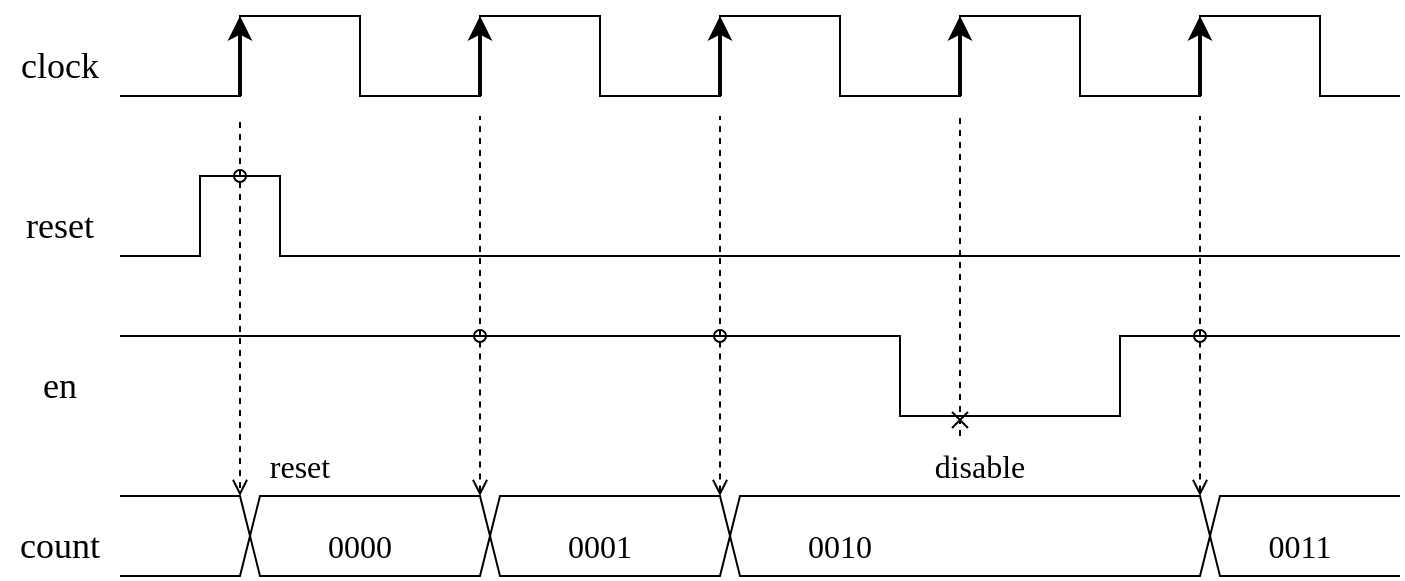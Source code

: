<mxfile>
    <diagram id="B2GDXSw8DrR2z64UXhjZ" name="ページ1">
        <mxGraphModel dx="1715" dy="538" grid="1" gridSize="10" guides="1" tooltips="1" connect="1" arrows="1" fold="1" page="1" pageScale="1" pageWidth="827" pageHeight="1169" math="0" shadow="0">
            <root>
                <mxCell id="0"/>
                <mxCell id="1" parent="0"/>
                <mxCell id="2" value="" style="endArrow=none;html=1;rounded=0;curved=0;" edge="1" parent="1">
                    <mxGeometry width="50" height="50" relative="1" as="geometry">
                        <mxPoint x="40" y="160" as="sourcePoint"/>
                        <mxPoint x="680" y="160" as="targetPoint"/>
                        <Array as="points">
                            <mxPoint x="100" y="160"/>
                            <mxPoint x="100" y="120"/>
                            <mxPoint x="160" y="120"/>
                            <mxPoint x="160" y="160"/>
                            <mxPoint x="220" y="160"/>
                            <mxPoint x="220" y="120"/>
                            <mxPoint x="280" y="120"/>
                            <mxPoint x="280" y="160"/>
                            <mxPoint x="340" y="160"/>
                            <mxPoint x="340" y="120"/>
                            <mxPoint x="400" y="120"/>
                            <mxPoint x="400" y="160"/>
                            <mxPoint x="460" y="160"/>
                            <mxPoint x="460" y="120"/>
                            <mxPoint x="520" y="120"/>
                            <mxPoint x="520" y="160"/>
                            <mxPoint x="580" y="160"/>
                            <mxPoint x="580" y="120"/>
                            <mxPoint x="640" y="120"/>
                            <mxPoint x="640" y="160"/>
                        </Array>
                    </mxGeometry>
                </mxCell>
                <mxCell id="3" value="" style="endArrow=none;html=1;rounded=0;curved=0;" edge="1" parent="1">
                    <mxGeometry width="50" height="50" relative="1" as="geometry">
                        <mxPoint x="40" y="240" as="sourcePoint"/>
                        <mxPoint x="680" y="240" as="targetPoint"/>
                        <Array as="points">
                            <mxPoint x="80" y="240"/>
                            <mxPoint x="80" y="200"/>
                            <mxPoint x="120" y="200"/>
                            <mxPoint x="120" y="240"/>
                        </Array>
                    </mxGeometry>
                </mxCell>
                <mxCell id="4" value="" style="endArrow=none;html=1;rounded=0;curved=0;" edge="1" parent="1">
                    <mxGeometry width="50" height="50" relative="1" as="geometry">
                        <mxPoint x="40" y="280" as="sourcePoint"/>
                        <mxPoint x="680" y="280" as="targetPoint"/>
                        <Array as="points">
                            <mxPoint x="430" y="280"/>
                            <mxPoint x="430" y="320"/>
                            <mxPoint x="540" y="320"/>
                            <mxPoint x="540" y="280"/>
                        </Array>
                    </mxGeometry>
                </mxCell>
                <mxCell id="5" value="" style="endArrow=none;html=1;rounded=0;curved=0;" edge="1" parent="1">
                    <mxGeometry width="50" height="50" relative="1" as="geometry">
                        <mxPoint x="40" y="360" as="sourcePoint"/>
                        <mxPoint x="680" y="360" as="targetPoint"/>
                        <Array as="points">
                            <mxPoint x="100" y="360"/>
                            <mxPoint x="110" y="400"/>
                            <mxPoint x="220" y="400"/>
                            <mxPoint x="230" y="360"/>
                            <mxPoint x="340" y="360"/>
                            <mxPoint x="350" y="400"/>
                            <mxPoint x="580" y="400"/>
                            <mxPoint x="590" y="360"/>
                        </Array>
                    </mxGeometry>
                </mxCell>
                <mxCell id="8" value="" style="endArrow=none;html=1;rounded=0;curved=0;" edge="1" parent="1">
                    <mxGeometry width="50" height="50" relative="1" as="geometry">
                        <mxPoint x="40" y="400" as="sourcePoint"/>
                        <mxPoint x="680" y="400" as="targetPoint"/>
                        <Array as="points">
                            <mxPoint x="100" y="400"/>
                            <mxPoint x="110" y="360"/>
                            <mxPoint x="220" y="360"/>
                            <mxPoint x="230" y="400"/>
                            <mxPoint x="340" y="400"/>
                            <mxPoint x="350" y="360"/>
                            <mxPoint x="580" y="360"/>
                            <mxPoint x="590" y="400"/>
                        </Array>
                    </mxGeometry>
                </mxCell>
                <mxCell id="12" value="" style="endArrow=none;dashed=1;html=1;" edge="1" parent="1">
                    <mxGeometry width="50" height="50" relative="1" as="geometry">
                        <mxPoint x="100" y="200" as="sourcePoint"/>
                        <mxPoint x="100" y="170" as="targetPoint"/>
                    </mxGeometry>
                </mxCell>
                <mxCell id="13" value="reset" style="text;html=1;align=center;verticalAlign=middle;whiteSpace=wrap;rounded=0;fontFamily=Lucida Console;fontSize=16;" vertex="1" parent="1">
                    <mxGeometry x="100" y="330" width="60" height="30" as="geometry"/>
                </mxCell>
                <mxCell id="17" value="" style="endArrow=none;dashed=1;html=1;" edge="1" parent="1">
                    <mxGeometry width="50" height="50" relative="1" as="geometry">
                        <mxPoint x="220" y="280" as="sourcePoint"/>
                        <mxPoint x="220" y="170" as="targetPoint"/>
                    </mxGeometry>
                </mxCell>
                <mxCell id="18" value="" style="endArrow=open;dashed=1;html=1;endFill=0;startArrow=oval;startFill=0;" edge="1" parent="1">
                    <mxGeometry width="50" height="50" relative="1" as="geometry">
                        <mxPoint x="100" y="200" as="sourcePoint"/>
                        <mxPoint x="100" y="360" as="targetPoint"/>
                    </mxGeometry>
                </mxCell>
                <mxCell id="19" value="" style="endArrow=oval;dashed=1;html=1;endFill=0;startArrow=open;startFill=0;" edge="1" parent="1">
                    <mxGeometry width="50" height="50" relative="1" as="geometry">
                        <mxPoint x="220" y="360" as="sourcePoint"/>
                        <mxPoint x="220" y="280" as="targetPoint"/>
                    </mxGeometry>
                </mxCell>
                <mxCell id="20" value="" style="endArrow=none;dashed=1;html=1;" edge="1" parent="1">
                    <mxGeometry width="50" height="50" relative="1" as="geometry">
                        <mxPoint x="340" y="280" as="sourcePoint"/>
                        <mxPoint x="340" y="170" as="targetPoint"/>
                    </mxGeometry>
                </mxCell>
                <mxCell id="21" value="" style="endArrow=oval;dashed=1;html=1;endFill=0;startArrow=open;startFill=0;" edge="1" parent="1">
                    <mxGeometry width="50" height="50" relative="1" as="geometry">
                        <mxPoint x="340" y="360" as="sourcePoint"/>
                        <mxPoint x="340" y="280" as="targetPoint"/>
                    </mxGeometry>
                </mxCell>
                <mxCell id="22" value="" style="endArrow=none;dashed=1;html=1;" edge="1" parent="1">
                    <mxGeometry width="50" height="50" relative="1" as="geometry">
                        <mxPoint x="580" y="280" as="sourcePoint"/>
                        <mxPoint x="580" y="170" as="targetPoint"/>
                    </mxGeometry>
                </mxCell>
                <mxCell id="23" value="" style="endArrow=oval;dashed=1;html=1;endFill=0;startArrow=open;startFill=0;" edge="1" parent="1">
                    <mxGeometry width="50" height="50" relative="1" as="geometry">
                        <mxPoint x="580" y="360" as="sourcePoint"/>
                        <mxPoint x="580" y="280" as="targetPoint"/>
                    </mxGeometry>
                </mxCell>
                <mxCell id="24" value="0001" style="text;html=1;align=center;verticalAlign=middle;whiteSpace=wrap;rounded=0;fontFamily=Lucida Console;fontSize=16;" vertex="1" parent="1">
                    <mxGeometry x="250" y="370" width="60" height="30" as="geometry"/>
                </mxCell>
                <mxCell id="26" value="0000" style="text;html=1;align=center;verticalAlign=middle;whiteSpace=wrap;rounded=0;fontFamily=Lucida Console;fontSize=16;" vertex="1" parent="1">
                    <mxGeometry x="130" y="370" width="60" height="30" as="geometry"/>
                </mxCell>
                <mxCell id="28" value="0010" style="text;html=1;align=center;verticalAlign=middle;whiteSpace=wrap;rounded=0;fontFamily=Lucida Console;fontSize=16;" vertex="1" parent="1">
                    <mxGeometry x="370" y="370" width="60" height="30" as="geometry"/>
                </mxCell>
                <mxCell id="29" value="" style="endArrow=none;dashed=1;html=1;startArrow=cross;startFill=0;" edge="1" parent="1">
                    <mxGeometry width="50" height="50" relative="1" as="geometry">
                        <mxPoint x="460" y="330" as="sourcePoint"/>
                        <mxPoint x="460" y="170" as="targetPoint"/>
                    </mxGeometry>
                </mxCell>
                <mxCell id="30" value="0011" style="text;html=1;align=center;verticalAlign=middle;whiteSpace=wrap;rounded=0;fontFamily=Lucida Console;fontSize=16;" vertex="1" parent="1">
                    <mxGeometry x="600" y="370" width="60" height="30" as="geometry"/>
                </mxCell>
                <mxCell id="32" value="clock" style="text;html=1;align=center;verticalAlign=middle;whiteSpace=wrap;rounded=0;fontFamily=Lucida Console;fontSize=18;" vertex="1" parent="1">
                    <mxGeometry x="-20" y="130" width="60" height="30" as="geometry"/>
                </mxCell>
                <mxCell id="33" value="reset" style="text;html=1;align=center;verticalAlign=middle;whiteSpace=wrap;rounded=0;fontFamily=Lucida Console;fontSize=18;" vertex="1" parent="1">
                    <mxGeometry x="-20" y="210" width="60" height="30" as="geometry"/>
                </mxCell>
                <mxCell id="36" value="count" style="text;html=1;align=center;verticalAlign=middle;whiteSpace=wrap;rounded=0;fontFamily=Lucida Console;fontSize=18;" vertex="1" parent="1">
                    <mxGeometry x="-20" y="370" width="60" height="30" as="geometry"/>
                </mxCell>
                <mxCell id="38" value="disable" style="text;html=1;align=center;verticalAlign=middle;whiteSpace=wrap;rounded=0;fontFamily=Lucida Console;fontSize=16;" vertex="1" parent="1">
                    <mxGeometry x="440" y="330" width="60" height="30" as="geometry"/>
                </mxCell>
                <mxCell id="39" value="en" style="text;html=1;align=center;verticalAlign=middle;whiteSpace=wrap;rounded=0;fontFamily=Lucida Console;fontSize=18;" vertex="1" parent="1">
                    <mxGeometry x="-20" y="290" width="60" height="30" as="geometry"/>
                </mxCell>
                <mxCell id="40" value="" style="endArrow=classic;html=1;strokeWidth=2;" edge="1" parent="1">
                    <mxGeometry width="50" height="50" relative="1" as="geometry">
                        <mxPoint x="100" y="160" as="sourcePoint"/>
                        <mxPoint x="100" y="120" as="targetPoint"/>
                    </mxGeometry>
                </mxCell>
                <mxCell id="41" value="" style="endArrow=classic;html=1;strokeWidth=2;" edge="1" parent="1">
                    <mxGeometry width="50" height="50" relative="1" as="geometry">
                        <mxPoint x="220" y="160" as="sourcePoint"/>
                        <mxPoint x="220" y="120" as="targetPoint"/>
                    </mxGeometry>
                </mxCell>
                <mxCell id="42" value="" style="endArrow=classic;html=1;strokeWidth=2;" edge="1" parent="1">
                    <mxGeometry width="50" height="50" relative="1" as="geometry">
                        <mxPoint x="340" y="160" as="sourcePoint"/>
                        <mxPoint x="340" y="120" as="targetPoint"/>
                    </mxGeometry>
                </mxCell>
                <mxCell id="43" value="" style="endArrow=classic;html=1;strokeWidth=2;" edge="1" parent="1">
                    <mxGeometry width="50" height="50" relative="1" as="geometry">
                        <mxPoint x="460" y="160" as="sourcePoint"/>
                        <mxPoint x="460" y="120" as="targetPoint"/>
                    </mxGeometry>
                </mxCell>
                <mxCell id="44" value="" style="endArrow=classic;html=1;strokeWidth=2;" edge="1" parent="1">
                    <mxGeometry width="50" height="50" relative="1" as="geometry">
                        <mxPoint x="580" y="160" as="sourcePoint"/>
                        <mxPoint x="580" y="120" as="targetPoint"/>
                    </mxGeometry>
                </mxCell>
            </root>
        </mxGraphModel>
    </diagram>
</mxfile>
